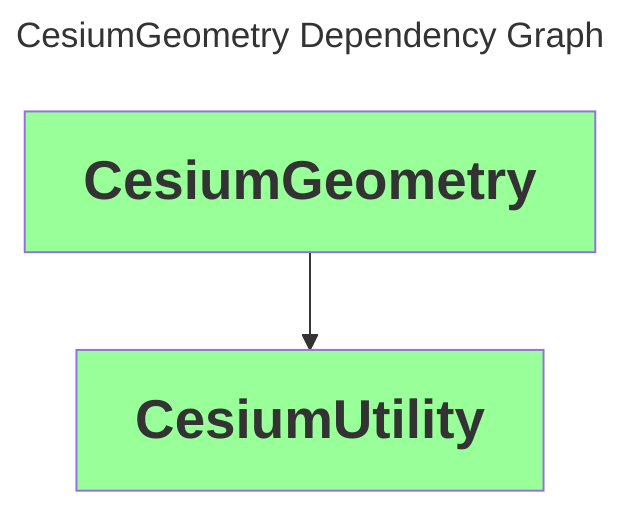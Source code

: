 ---
comment: This file was generated by dep-graph-gen. DO NOT EDIT THIS FILE!

title: CesiumGeometry Dependency Graph
---
graph TD
  classDef dependencyNode fill:#fff,stroke:#ccc,color:#666,font-weight:bold,font-size:28px
  classDef libraryNode fill:#9f9,font-weight:bold,font-size:28px
  CesiumGeometry[CesiumGeometry] --> CesiumUtility[CesiumUtility]
  class CesiumUtility,CesiumGeometry libraryNode
